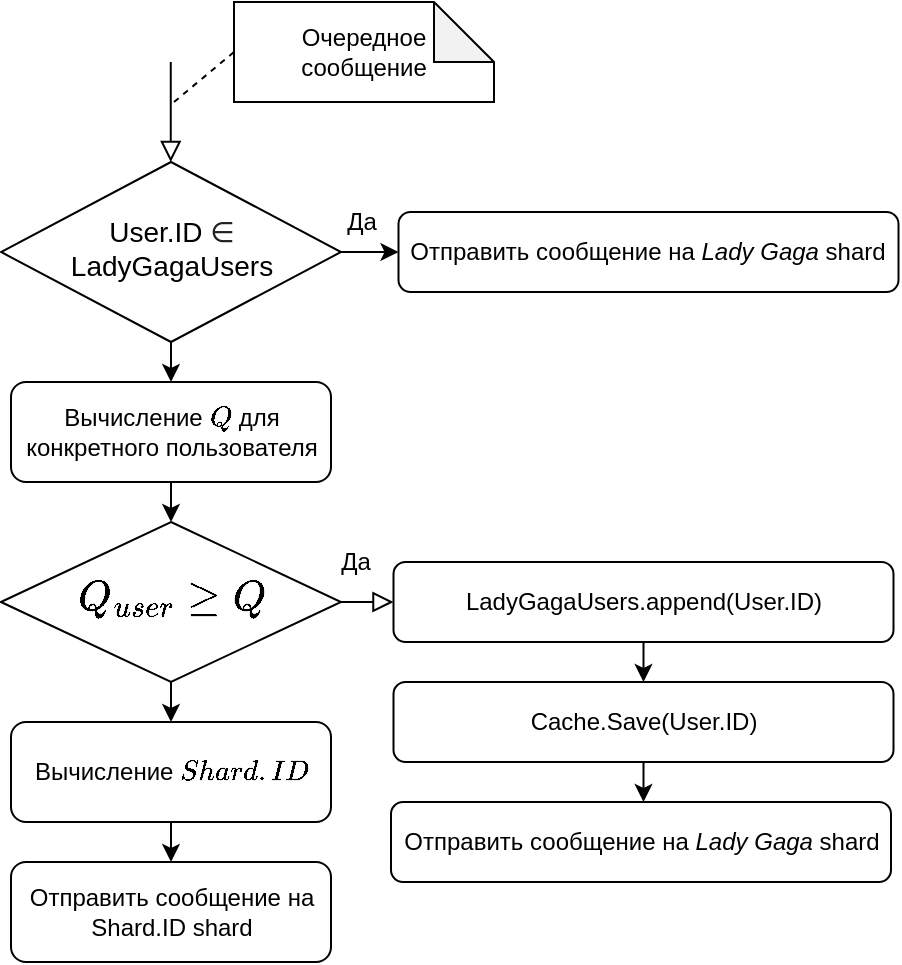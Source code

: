 <mxfile version="14.0.1" type="device"><diagram id="C5RBs43oDa-KdzZeNtuy" name="Page-1"><mxGraphModel dx="1125" dy="672" grid="1" gridSize="10" guides="1" tooltips="1" connect="1" arrows="1" fold="1" page="1" pageScale="1" pageWidth="827" pageHeight="1169" math="1" shadow="0"><root><mxCell id="WIyWlLk6GJQsqaUBKTNV-0"/><mxCell id="WIyWlLk6GJQsqaUBKTNV-1" parent="WIyWlLk6GJQsqaUBKTNV-0"/><mxCell id="Ziw6U4ubk1HarNR5fG7L-1" value="" style="rounded=0;html=1;jettySize=auto;orthogonalLoop=1;fontSize=11;endArrow=block;endFill=0;endSize=8;strokeWidth=1;shadow=0;labelBackgroundColor=none;edgeStyle=orthogonalEdgeStyle;" parent="WIyWlLk6GJQsqaUBKTNV-1" edge="1"><mxGeometry relative="1" as="geometry"><mxPoint x="442.38" y="50" as="sourcePoint"/><mxPoint x="442.38" y="100" as="targetPoint"/></mxGeometry></mxCell><mxCell id="Ziw6U4ubk1HarNR5fG7L-33" style="edgeStyle=orthogonalEdgeStyle;rounded=0;orthogonalLoop=1;jettySize=auto;html=1;exitX=0.5;exitY=1;exitDx=0;exitDy=0;entryX=0.5;entryY=0;entryDx=0;entryDy=0;" parent="WIyWlLk6GJQsqaUBKTNV-1" source="Ziw6U4ubk1HarNR5fG7L-2" target="Ziw6U4ubk1HarNR5fG7L-31" edge="1"><mxGeometry relative="1" as="geometry"/></mxCell><mxCell id="Ziw6U4ubk1HarNR5fG7L-2" value="&lt;span style=&quot;font-size: 18px&quot;&gt;`Q_{user} &amp;gt;= Q`&lt;/span&gt;" style="rhombus;whiteSpace=wrap;html=1;shadow=0;fontFamily=Helvetica;fontSize=12;align=center;strokeWidth=1;spacing=6;spacingTop=-4;" parent="WIyWlLk6GJQsqaUBKTNV-1" vertex="1"><mxGeometry x="357.5" y="280" width="170" height="80" as="geometry"/></mxCell><mxCell id="Ziw6U4ubk1HarNR5fG7L-30" style="edgeStyle=orthogonalEdgeStyle;rounded=0;orthogonalLoop=1;jettySize=auto;html=1;exitX=0.5;exitY=1;exitDx=0;exitDy=0;entryX=0.5;entryY=0;entryDx=0;entryDy=0;" parent="WIyWlLk6GJQsqaUBKTNV-1" source="Ziw6U4ubk1HarNR5fG7L-3" target="Ziw6U4ubk1HarNR5fG7L-2" edge="1"><mxGeometry relative="1" as="geometry"/></mxCell><mxCell id="Ziw6U4ubk1HarNR5fG7L-3" value="Вычисление `Q` для конкретного пользователя" style="rounded=1;whiteSpace=wrap;html=1;fontSize=12;glass=0;strokeWidth=1;shadow=0;" parent="WIyWlLk6GJQsqaUBKTNV-1" vertex="1"><mxGeometry x="362.5" y="210" width="160" height="50" as="geometry"/></mxCell><mxCell id="Ziw6U4ubk1HarNR5fG7L-5" value="Очередное&lt;br&gt;сообщение" style="shape=note;whiteSpace=wrap;html=1;backgroundOutline=1;darkOpacity=0.05;" parent="WIyWlLk6GJQsqaUBKTNV-1" vertex="1"><mxGeometry x="474" y="20" width="130" height="50" as="geometry"/></mxCell><mxCell id="Ziw6U4ubk1HarNR5fG7L-6" value="" style="endArrow=none;dashed=1;html=1;entryX=0;entryY=0.5;entryDx=0;entryDy=0;entryPerimeter=0;" parent="WIyWlLk6GJQsqaUBKTNV-1" target="Ziw6U4ubk1HarNR5fG7L-5" edge="1"><mxGeometry width="50" height="50" relative="1" as="geometry"><mxPoint x="444" y="70" as="sourcePoint"/><mxPoint x="504" y="70" as="targetPoint"/></mxGeometry></mxCell><mxCell id="Ziw6U4ubk1HarNR5fG7L-23" style="edgeStyle=orthogonalEdgeStyle;rounded=0;orthogonalLoop=1;jettySize=auto;html=1;exitX=0.5;exitY=1;exitDx=0;exitDy=0;entryX=0.5;entryY=0;entryDx=0;entryDy=0;" parent="WIyWlLk6GJQsqaUBKTNV-1" source="Ziw6U4ubk1HarNR5fG7L-11" target="Ziw6U4ubk1HarNR5fG7L-13" edge="1"><mxGeometry relative="1" as="geometry"/></mxCell><mxCell id="Ziw6U4ubk1HarNR5fG7L-11" value="LadyGagaUsers.append(User.ID)" style="rounded=1;whiteSpace=wrap;html=1;fontSize=12;glass=0;strokeWidth=1;shadow=0;" parent="WIyWlLk6GJQsqaUBKTNV-1" vertex="1"><mxGeometry x="553.75" y="300" width="250" height="40" as="geometry"/></mxCell><mxCell id="Ziw6U4ubk1HarNR5fG7L-25" style="edgeStyle=orthogonalEdgeStyle;rounded=0;orthogonalLoop=1;jettySize=auto;html=1;exitX=0.5;exitY=1;exitDx=0;exitDy=0;entryX=0.5;entryY=0;entryDx=0;entryDy=0;" parent="WIyWlLk6GJQsqaUBKTNV-1" source="Ziw6U4ubk1HarNR5fG7L-13" edge="1"><mxGeometry relative="1" as="geometry"><mxPoint x="678.75" y="420" as="targetPoint"/></mxGeometry></mxCell><mxCell id="Ziw6U4ubk1HarNR5fG7L-13" value="Cache.Save(User.ID)" style="rounded=1;whiteSpace=wrap;html=1;fontSize=12;glass=0;strokeWidth=1;shadow=0;" parent="WIyWlLk6GJQsqaUBKTNV-1" vertex="1"><mxGeometry x="553.75" y="360" width="250" height="40" as="geometry"/></mxCell><mxCell id="Ziw6U4ubk1HarNR5fG7L-28" style="edgeStyle=orthogonalEdgeStyle;rounded=0;orthogonalLoop=1;jettySize=auto;html=1;exitX=1;exitY=0.5;exitDx=0;exitDy=0;entryX=0;entryY=0.5;entryDx=0;entryDy=0;" parent="WIyWlLk6GJQsqaUBKTNV-1" source="Ziw6U4ubk1HarNR5fG7L-14" target="Ziw6U4ubk1HarNR5fG7L-18" edge="1"><mxGeometry relative="1" as="geometry"/></mxCell><mxCell id="Ziw6U4ubk1HarNR5fG7L-29" style="edgeStyle=orthogonalEdgeStyle;rounded=0;orthogonalLoop=1;jettySize=auto;html=1;exitX=0.5;exitY=1;exitDx=0;exitDy=0;entryX=0.5;entryY=0;entryDx=0;entryDy=0;" parent="WIyWlLk6GJQsqaUBKTNV-1" source="Ziw6U4ubk1HarNR5fG7L-14" target="Ziw6U4ubk1HarNR5fG7L-3" edge="1"><mxGeometry relative="1" as="geometry"/></mxCell><mxCell id="Ziw6U4ubk1HarNR5fG7L-14" value="&lt;font style=&quot;font-size: 14px&quot;&gt;User.ID&amp;nbsp;&lt;span style=&quot;color: rgb(32 , 33 , 36) ; font-family: &amp;#34;arial&amp;#34; , sans-serif ; text-align: left ; background-color: rgb(255 , 255 , 255)&quot;&gt;∈&lt;/span&gt;&lt;br&gt;LadyGagaUsers&lt;/font&gt;" style="rhombus;whiteSpace=wrap;html=1;shadow=0;fontFamily=Helvetica;fontSize=12;align=center;strokeWidth=1;spacing=6;spacingTop=-4;" parent="WIyWlLk6GJQsqaUBKTNV-1" vertex="1"><mxGeometry x="357.5" y="100" width="170" height="90" as="geometry"/></mxCell><mxCell id="Ziw6U4ubk1HarNR5fG7L-18" value="Отправить сообщение на &lt;i&gt;Lady Gaga&lt;/i&gt; shard" style="rounded=1;whiteSpace=wrap;html=1;fontSize=12;glass=0;strokeWidth=1;shadow=0;" parent="WIyWlLk6GJQsqaUBKTNV-1" vertex="1"><mxGeometry x="556.25" y="125" width="250" height="40" as="geometry"/></mxCell><mxCell id="Ziw6U4ubk1HarNR5fG7L-20" value="Да" style="text;html=1;strokeColor=none;fillColor=none;align=center;verticalAlign=middle;whiteSpace=wrap;rounded=0;" parent="WIyWlLk6GJQsqaUBKTNV-1" vertex="1"><mxGeometry x="527.5" y="120" width="20" height="20" as="geometry"/></mxCell><mxCell id="Ziw6U4ubk1HarNR5fG7L-21" value="" style="rounded=0;html=1;jettySize=auto;orthogonalLoop=1;fontSize=11;endArrow=block;endFill=0;endSize=8;strokeWidth=1;shadow=0;labelBackgroundColor=none;edgeStyle=orthogonalEdgeStyle;entryX=0;entryY=0.5;entryDx=0;entryDy=0;exitX=1;exitY=0.5;exitDx=0;exitDy=0;" parent="WIyWlLk6GJQsqaUBKTNV-1" source="Ziw6U4ubk1HarNR5fG7L-2" target="Ziw6U4ubk1HarNR5fG7L-11" edge="1"><mxGeometry relative="1" as="geometry"><mxPoint x="449.76" y="370" as="sourcePoint"/><mxPoint x="449.5" y="400" as="targetPoint"/><Array as="points"><mxPoint x="527.5" y="320"/><mxPoint x="527.5" y="320"/></Array></mxGeometry></mxCell><mxCell id="Ziw6U4ubk1HarNR5fG7L-22" value="Да" style="text;html=1;strokeColor=none;fillColor=none;align=center;verticalAlign=middle;whiteSpace=wrap;rounded=0;" parent="WIyWlLk6GJQsqaUBKTNV-1" vertex="1"><mxGeometry x="525" y="290" width="20" height="20" as="geometry"/></mxCell><mxCell id="Ziw6U4ubk1HarNR5fG7L-26" value="Отправить сообщение на &lt;i&gt;Lady Gaga&lt;/i&gt; shard" style="rounded=1;whiteSpace=wrap;html=1;fontSize=12;glass=0;strokeWidth=1;shadow=0;" parent="WIyWlLk6GJQsqaUBKTNV-1" vertex="1"><mxGeometry x="552.5" y="420" width="250" height="40" as="geometry"/></mxCell><mxCell id="Ziw6U4ubk1HarNR5fG7L-34" style="edgeStyle=orthogonalEdgeStyle;rounded=0;orthogonalLoop=1;jettySize=auto;html=1;exitX=0.5;exitY=1;exitDx=0;exitDy=0;entryX=0.5;entryY=0;entryDx=0;entryDy=0;" parent="WIyWlLk6GJQsqaUBKTNV-1" source="Ziw6U4ubk1HarNR5fG7L-31" target="Ziw6U4ubk1HarNR5fG7L-32" edge="1"><mxGeometry relative="1" as="geometry"/></mxCell><mxCell id="Ziw6U4ubk1HarNR5fG7L-31" value="Вычисление `Shard.ID`" style="rounded=1;whiteSpace=wrap;html=1;fontSize=12;glass=0;strokeWidth=1;shadow=0;" parent="WIyWlLk6GJQsqaUBKTNV-1" vertex="1"><mxGeometry x="362.5" y="380" width="160" height="50" as="geometry"/></mxCell><mxCell id="Ziw6U4ubk1HarNR5fG7L-32" value="Отправить сообщение на Shard.ID&amp;nbsp;shard" style="rounded=1;whiteSpace=wrap;html=1;fontSize=12;glass=0;strokeWidth=1;shadow=0;" parent="WIyWlLk6GJQsqaUBKTNV-1" vertex="1"><mxGeometry x="362.5" y="450" width="160" height="50" as="geometry"/></mxCell></root></mxGraphModel></diagram></mxfile>